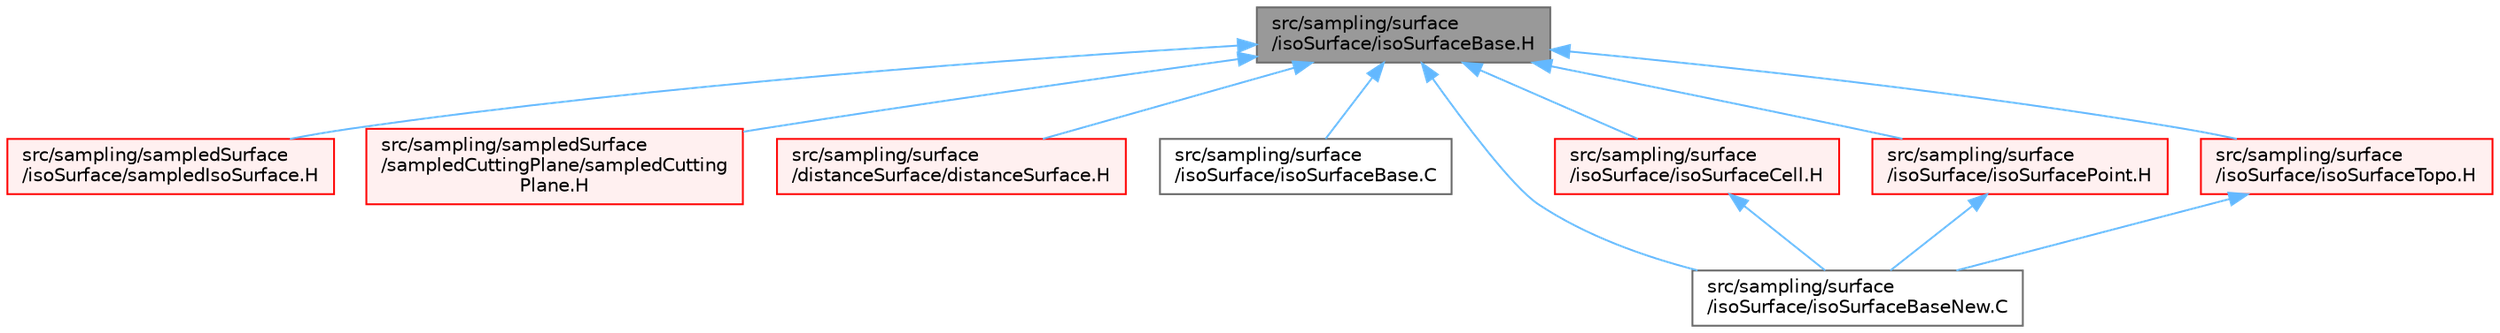 digraph "src/sampling/surface/isoSurface/isoSurfaceBase.H"
{
 // LATEX_PDF_SIZE
  bgcolor="transparent";
  edge [fontname=Helvetica,fontsize=10,labelfontname=Helvetica,labelfontsize=10];
  node [fontname=Helvetica,fontsize=10,shape=box,height=0.2,width=0.4];
  Node1 [id="Node000001",label="src/sampling/surface\l/isoSurface/isoSurfaceBase.H",height=0.2,width=0.4,color="gray40", fillcolor="grey60", style="filled", fontcolor="black",tooltip=" "];
  Node1 -> Node2 [id="edge1_Node000001_Node000002",dir="back",color="steelblue1",style="solid",tooltip=" "];
  Node2 [id="Node000002",label="src/sampling/sampledSurface\l/isoSurface/sampledIsoSurface.H",height=0.2,width=0.4,color="red", fillcolor="#FFF0F0", style="filled",URL="$sampledIsoSurface_8H.html",tooltip=" "];
  Node1 -> Node11 [id="edge2_Node000001_Node000011",dir="back",color="steelblue1",style="solid",tooltip=" "];
  Node11 [id="Node000011",label="src/sampling/sampledSurface\l/sampledCuttingPlane/sampledCutting\lPlane.H",height=0.2,width=0.4,color="red", fillcolor="#FFF0F0", style="filled",URL="$sampledCuttingPlane_8H.html",tooltip=" "];
  Node1 -> Node14 [id="edge3_Node000001_Node000014",dir="back",color="steelblue1",style="solid",tooltip=" "];
  Node14 [id="Node000014",label="src/sampling/surface\l/distanceSurface/distanceSurface.H",height=0.2,width=0.4,color="red", fillcolor="#FFF0F0", style="filled",URL="$distanceSurface_8H.html",tooltip=" "];
  Node1 -> Node20 [id="edge4_Node000001_Node000020",dir="back",color="steelblue1",style="solid",tooltip=" "];
  Node20 [id="Node000020",label="src/sampling/surface\l/isoSurface/isoSurfaceBase.C",height=0.2,width=0.4,color="grey40", fillcolor="white", style="filled",URL="$isoSurfaceBase_8C.html",tooltip=" "];
  Node1 -> Node21 [id="edge5_Node000001_Node000021",dir="back",color="steelblue1",style="solid",tooltip=" "];
  Node21 [id="Node000021",label="src/sampling/surface\l/isoSurface/isoSurfaceBaseNew.C",height=0.2,width=0.4,color="grey40", fillcolor="white", style="filled",URL="$isoSurfaceBaseNew_8C.html",tooltip=" "];
  Node1 -> Node22 [id="edge6_Node000001_Node000022",dir="back",color="steelblue1",style="solid",tooltip=" "];
  Node22 [id="Node000022",label="src/sampling/surface\l/isoSurface/isoSurfaceCell.H",height=0.2,width=0.4,color="red", fillcolor="#FFF0F0", style="filled",URL="$isoSurfaceCell_8H.html",tooltip=" "];
  Node22 -> Node21 [id="edge7_Node000022_Node000021",dir="back",color="steelblue1",style="solid",tooltip=" "];
  Node1 -> Node25 [id="edge8_Node000001_Node000025",dir="back",color="steelblue1",style="solid",tooltip=" "];
  Node25 [id="Node000025",label="src/sampling/surface\l/isoSurface/isoSurfacePoint.H",height=0.2,width=0.4,color="red", fillcolor="#FFF0F0", style="filled",URL="$isoSurfacePoint_8H.html",tooltip=" "];
  Node25 -> Node21 [id="edge9_Node000025_Node000021",dir="back",color="steelblue1",style="solid",tooltip=" "];
  Node1 -> Node28 [id="edge10_Node000001_Node000028",dir="back",color="steelblue1",style="solid",tooltip=" "];
  Node28 [id="Node000028",label="src/sampling/surface\l/isoSurface/isoSurfaceTopo.H",height=0.2,width=0.4,color="red", fillcolor="#FFF0F0", style="filled",URL="$isoSurfaceTopo_8H.html",tooltip=" "];
  Node28 -> Node21 [id="edge11_Node000028_Node000021",dir="back",color="steelblue1",style="solid",tooltip=" "];
}
